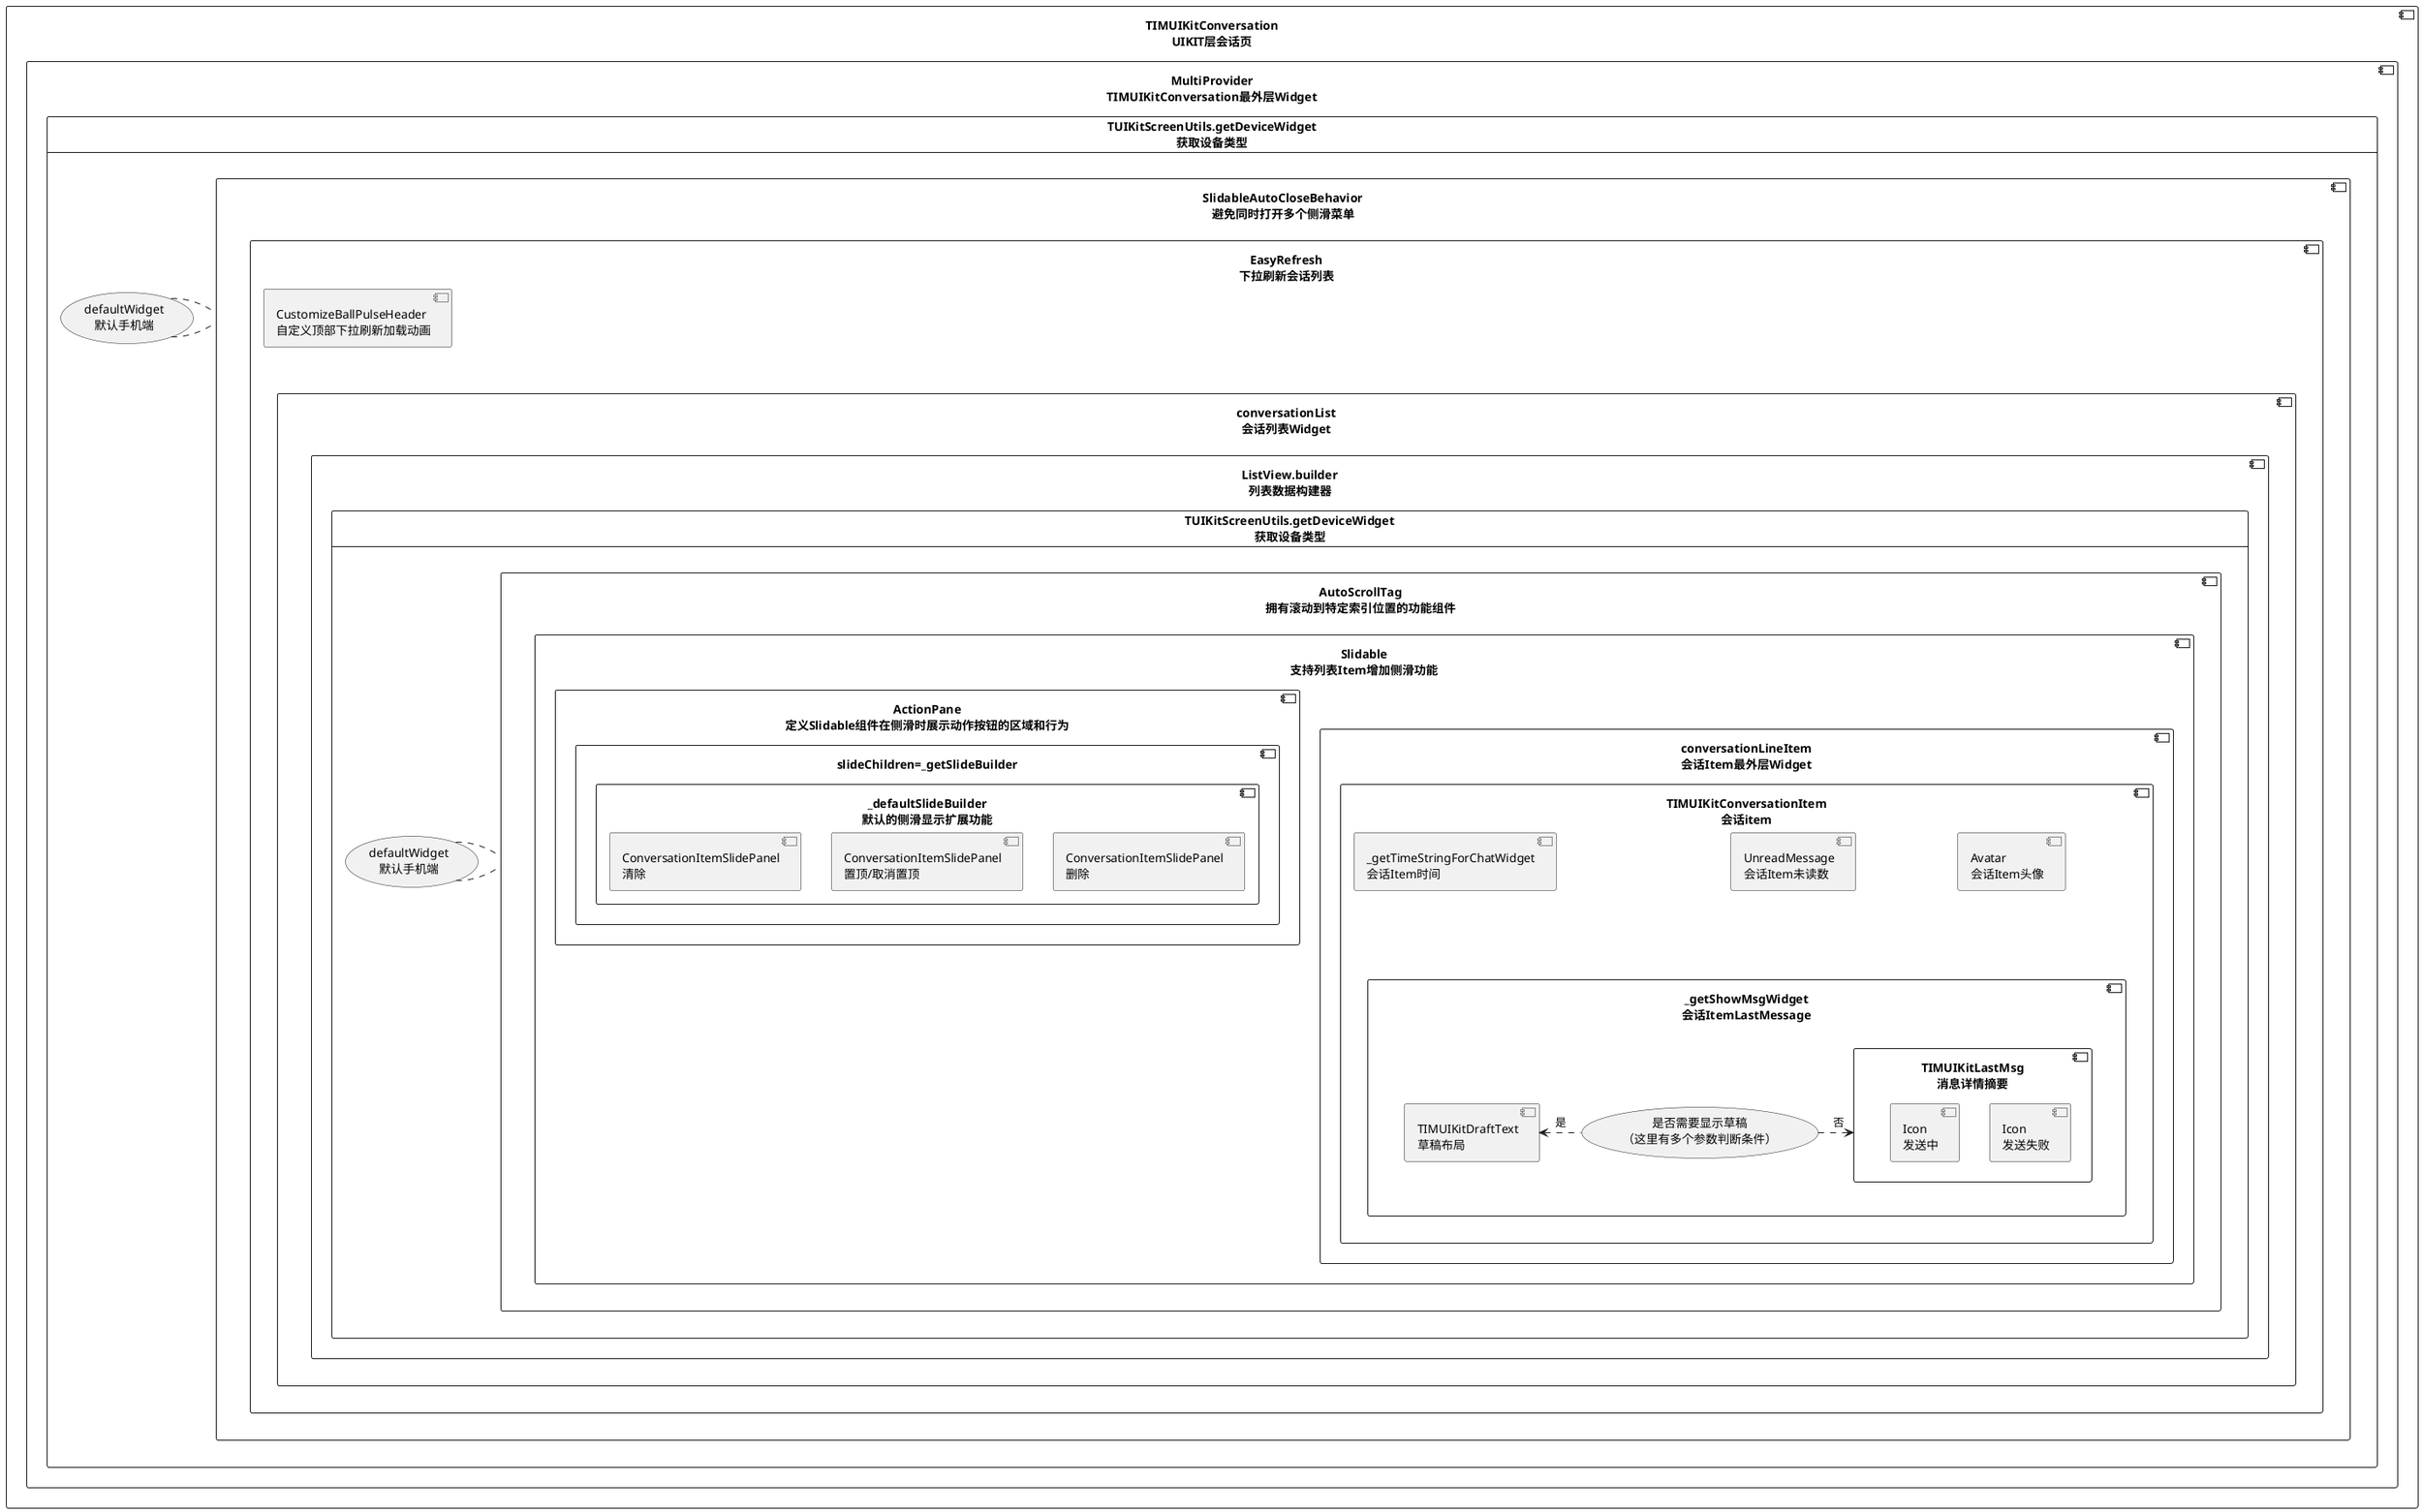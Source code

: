 @startuml
'https://plantuml.com/sequence-diagram

component TIMUIKitConversation\nUIKIT层会话页 as home_page_TencentPage_Conversation_TIMUIKitConversation_W{
    component MultiProvider\nTIMUIKitConversation最外层Widget as home_page_TencentPage_Conversation_TIMUIKitConversation_MultiProvider_W{
        card TUIKitScreenUtils.getDeviceWidget\n获取设备类型 as home_page_MultiProvider_getDeviceWidget_U{
            (defaultWidget\n默认手机端) as home_page_MultiProvider_defaultWidget_P
            component SlidableAutoCloseBehavior\n避免同时打开多个侧滑菜单 as home_page_getDeviceWidget_SlidableAutoCloseBehavior_W{
                component EasyRefresh\n下拉刷新会话列表 as home_page_SlidableAutoCloseBehavior_EasyRefresh_W{
                    [CustomizeBallPulseHeader\n自定义顶部下拉刷新加载动画] as home_page_EasyRefresh_CustomizeBallPulseHeader_W
                    component conversationList\n会话列表Widget as home_page_EasyRefresh_conversationList_W{
                        component ListView.builder\n列表数据构建器 as home_page_conversationList_ListView.builder_W{
                            card TUIKitScreenUtils.getDeviceWidget\n获取设备类型 as home_page_ListView.builder_getDeviceWidget_U{
                                (defaultWidget\n默认手机端) as home_page_ListView.builder_defaultWidget_P
                                component AutoScrollTag\n拥有滚动到特定索引位置的功能组件 as conversationList_getDeviceWidget_defaultWidget_AutoScrollTag{
                                    component Slidable\n支持列表Item增加侧滑功能 as conversationList_getDeviceWidget_defaultWidget_AutoScrollTag_Slidable{
                                        component conversationLineItem\n会话Item最外层Widget as conversationList_getDeviceWidget_defaultWidget_AutoScrollTag_Slidable_conversationLineItem{
                                            component TIMUIKitConversationItem\n会话item as defaultWidget_TIMUIKitConversationItem_W{
                                                [Avatar\n会话Item头像] as home_page_TIMUIKitConversationItem_Avatar_W
                                                [UnreadMessage\n会话Item未读数] as home_page_TIMUIKitConversationItem_UnreadMessage_W
                                                [_getTimeStringForChatWidget\n会话Item时间] as home_page_TIMUIKitConversationItem__getTimeStringForChatWidget_W
                                                component _getShowMsgWidget\n会话ItemLastMessage as home_page_TIMUIKitConversationItem__getShowMsgWidget_W{
                                                   (是否需要显示草稿\n（这里有多个参数判断条件）) as home_page__getShowMsgWidget_isShowDraft_P
                                                   component TIMUIKitDraftText\n草稿布局 as home_page__getShowMsgWidget_TIMUIKitDraftText_W{

                                                   }
                                                   component TIMUIKitLastMsg\n消息详情摘要 as home_page__getShowMsgWidget_TIMUIKitLastMsg_W{
                                                        [Icon\n发送失败]
                                                        [Icon\n发送中]
                                                   }
                                                   home_page__getShowMsgWidget_isShowDraft_P .left.> home_page__getShowMsgWidget_TIMUIKitDraftText_W : 是
                                                   home_page__getShowMsgWidget_isShowDraft_P .right.> home_page__getShowMsgWidget_TIMUIKitLastMsg_W : 否
                                                }
                                                home_page_TIMUIKitConversationItem__getTimeStringForChatWidget_W ..[hidden] home_page_TIMUIKitConversationItem__getShowMsgWidget_W
                                            }
                                        }
                                        component ActionPane\n定义Slidable组件在侧滑时展示动作按钮的区域和行为 as conversationList_getDeviceWidget_defaultWidget_AutoScrollTag_ActionPane{
                                            component slideChildren=_getSlideBuilder as conversationList_getDeviceWidget_defaultWidget_AutoScrollTag_ActionPane__getSlideBuilder{
                                                component _defaultSlideBuilder\n默认的侧滑显示扩展功能 as conversationList_getDeviceWidget_defaultWidget_AutoScrollTag_ActionPane__getSlideBuilder__defaultSlideBuilder{
                                                    [ConversationItemSlidePanel\n清除] as conversationList_getDeviceWidget_defaultWidget_AutoScrollTag_ActionPane__getSlideBuilder__defaultSlideBuilder_clean
                                                    [ConversationItemSlidePanel\n置顶/取消置顶] as conversationList_getDeviceWidget_defaultWidget_AutoScrollTag_ActionPane__getSlideBuilder__defaultSlideBuilder_pin
                                                    [ConversationItemSlidePanel\n删除] as conversationList_getDeviceWidget_defaultWidget_AutoScrollTag_ActionPane__getSlideBuilder__defaultSlideBuilder_delete

                                                    conversationList_getDeviceWidget_defaultWidget_AutoScrollTag_ActionPane__getSlideBuilder__defaultSlideBuilder_clean .[hidden] conversationList_getDeviceWidget_defaultWidget_AutoScrollTag_ActionPane__getSlideBuilder__defaultSlideBuilder_pin
                                                    conversationList_getDeviceWidget_defaultWidget_AutoScrollTag_ActionPane__getSlideBuilder__defaultSlideBuilder_pin .[hidden] conversationList_getDeviceWidget_defaultWidget_AutoScrollTag_ActionPane__getSlideBuilder__defaultSlideBuilder_delete
                                                }
                                            }
                                                                                                    }
                                    }
                                }

                                home_page_ListView.builder_defaultWidget_P .right. conversationList_getDeviceWidget_defaultWidget_AutoScrollTag
                                home_page_ListView.builder_defaultWidget_P .right. conversationList_getDeviceWidget_defaultWidget_AutoScrollTag
                            }
                        }
                    }
                    home_page_EasyRefresh_CustomizeBallPulseHeader_W ..[hidden] home_page_EasyRefresh_conversationList_W
                }
            }

            home_page_MultiProvider_defaultWidget_P .right. home_page_getDeviceWidget_SlidableAutoCloseBehavior_W
            home_page_MultiProvider_defaultWidget_P .right. home_page_getDeviceWidget_SlidableAutoCloseBehavior_W
        }
    }
}
@enduml